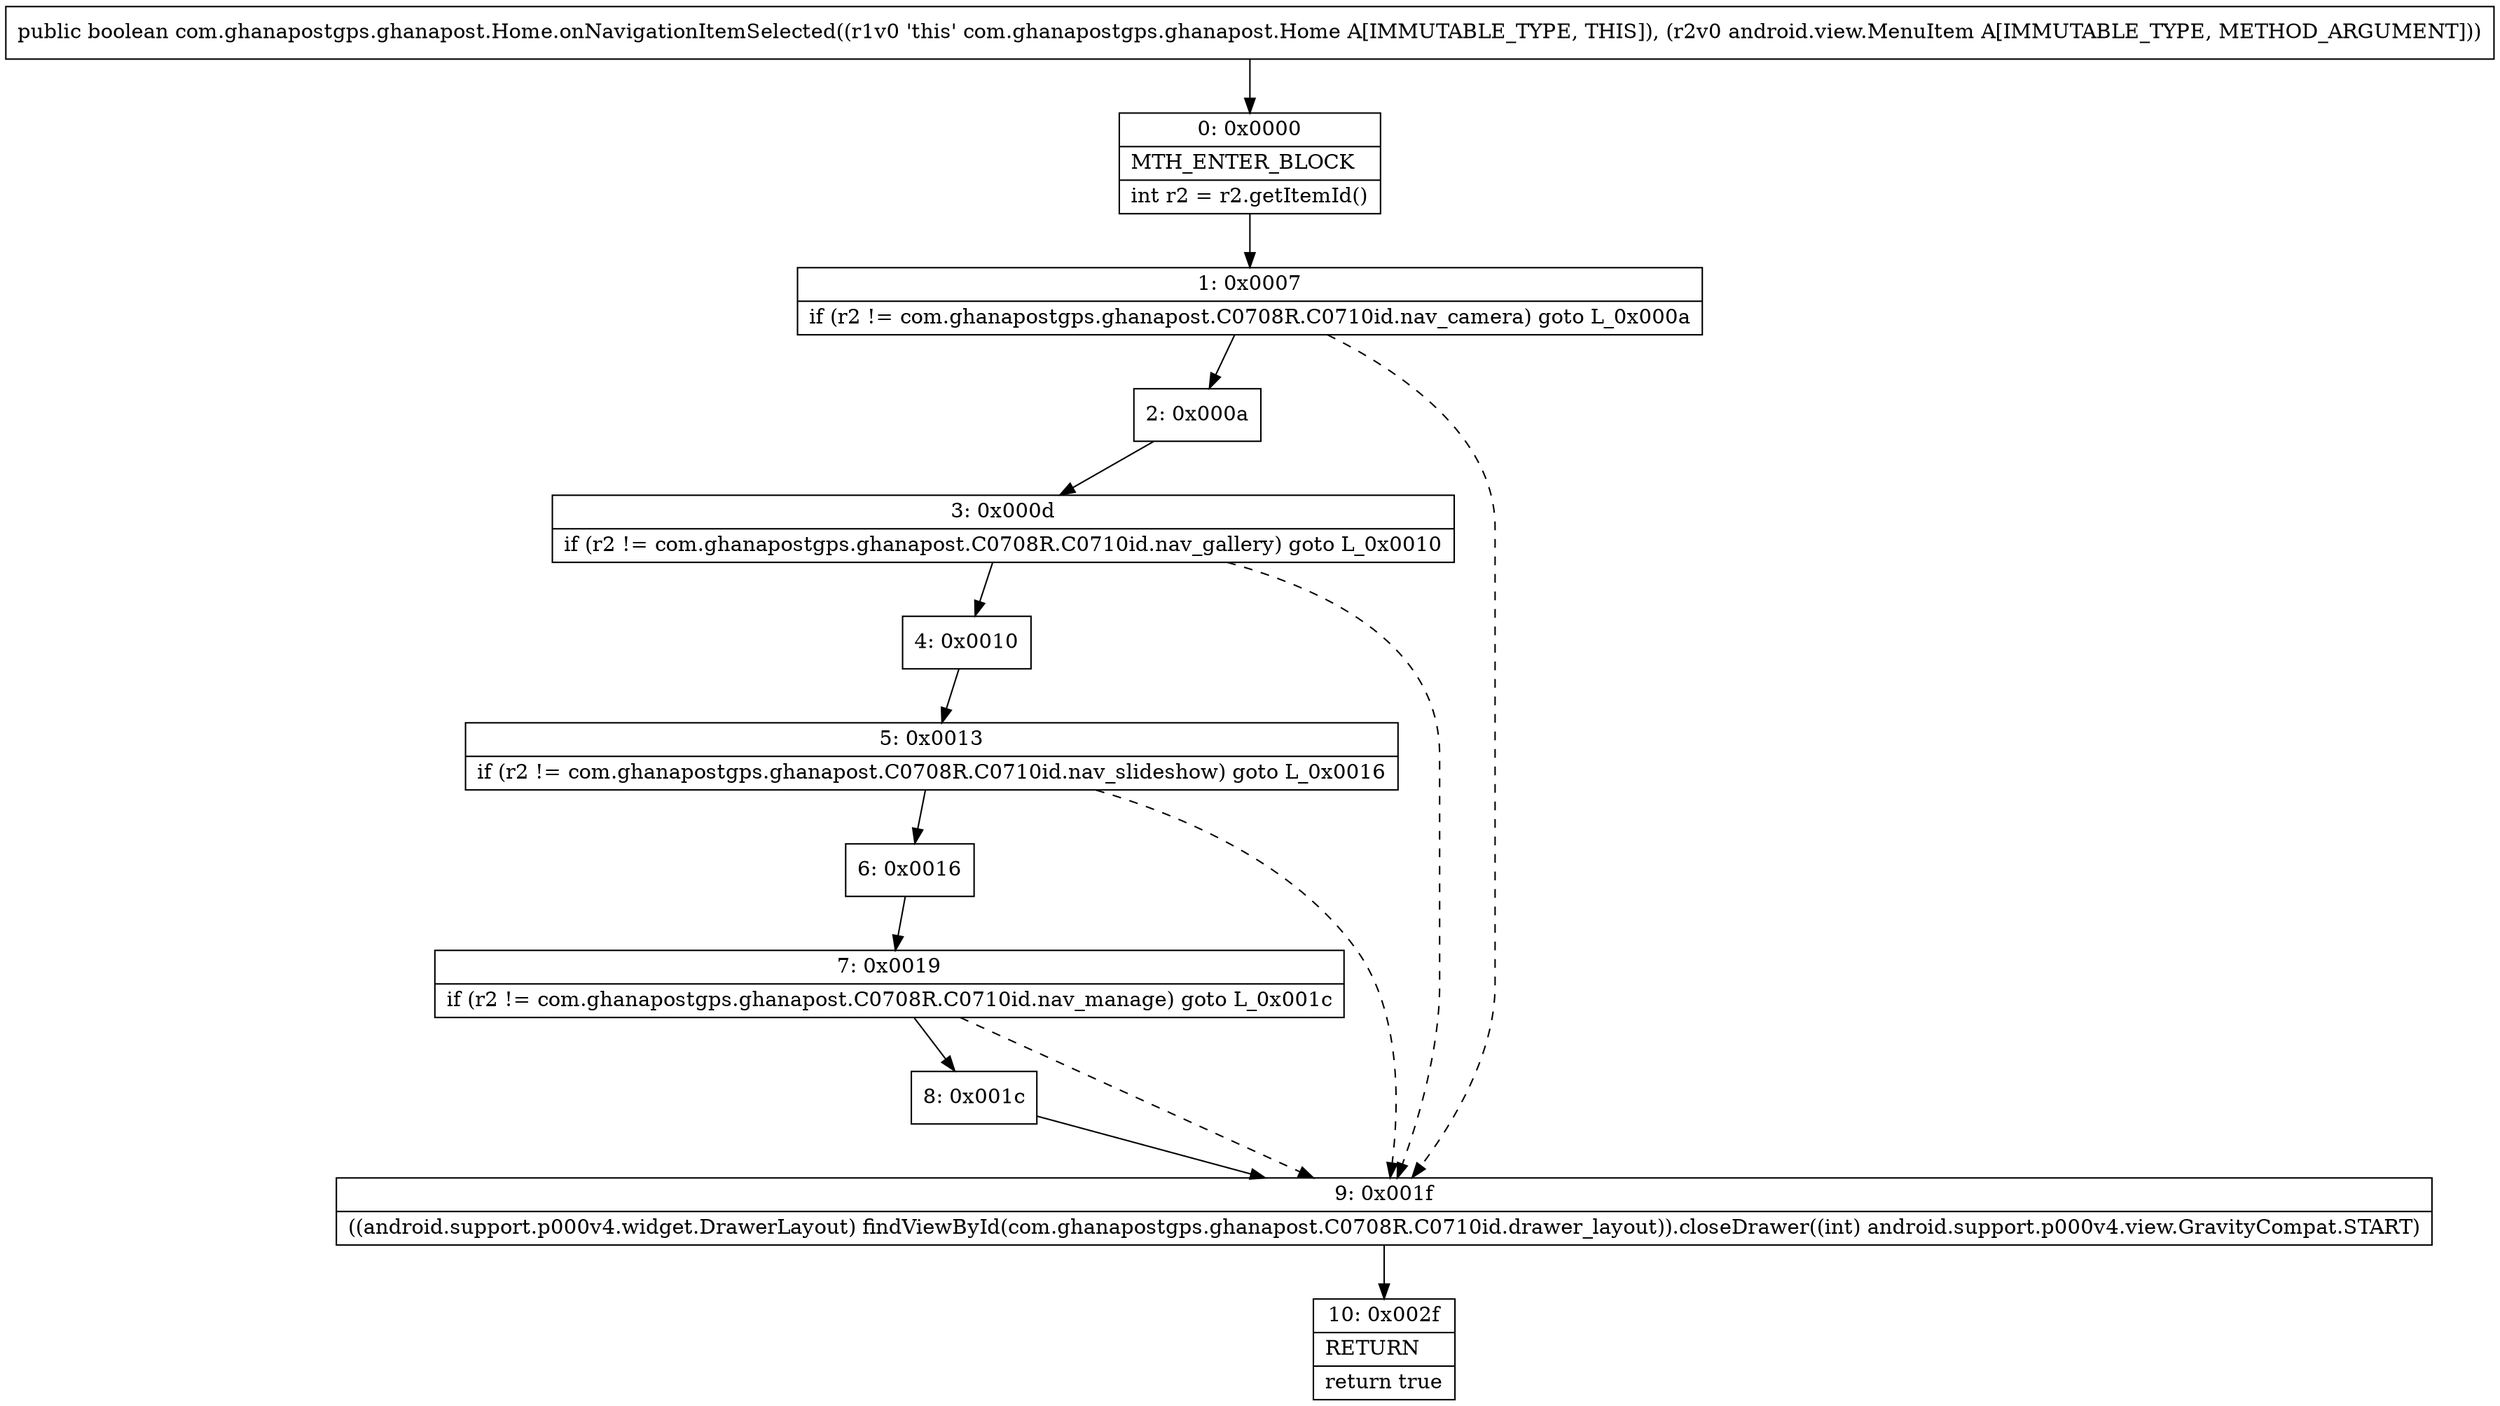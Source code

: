digraph "CFG forcom.ghanapostgps.ghanapost.Home.onNavigationItemSelected(Landroid\/view\/MenuItem;)Z" {
Node_0 [shape=record,label="{0\:\ 0x0000|MTH_ENTER_BLOCK\l|int r2 = r2.getItemId()\l}"];
Node_1 [shape=record,label="{1\:\ 0x0007|if (r2 != com.ghanapostgps.ghanapost.C0708R.C0710id.nav_camera) goto L_0x000a\l}"];
Node_2 [shape=record,label="{2\:\ 0x000a}"];
Node_3 [shape=record,label="{3\:\ 0x000d|if (r2 != com.ghanapostgps.ghanapost.C0708R.C0710id.nav_gallery) goto L_0x0010\l}"];
Node_4 [shape=record,label="{4\:\ 0x0010}"];
Node_5 [shape=record,label="{5\:\ 0x0013|if (r2 != com.ghanapostgps.ghanapost.C0708R.C0710id.nav_slideshow) goto L_0x0016\l}"];
Node_6 [shape=record,label="{6\:\ 0x0016}"];
Node_7 [shape=record,label="{7\:\ 0x0019|if (r2 != com.ghanapostgps.ghanapost.C0708R.C0710id.nav_manage) goto L_0x001c\l}"];
Node_8 [shape=record,label="{8\:\ 0x001c}"];
Node_9 [shape=record,label="{9\:\ 0x001f|((android.support.p000v4.widget.DrawerLayout) findViewById(com.ghanapostgps.ghanapost.C0708R.C0710id.drawer_layout)).closeDrawer((int) android.support.p000v4.view.GravityCompat.START)\l}"];
Node_10 [shape=record,label="{10\:\ 0x002f|RETURN\l|return true\l}"];
MethodNode[shape=record,label="{public boolean com.ghanapostgps.ghanapost.Home.onNavigationItemSelected((r1v0 'this' com.ghanapostgps.ghanapost.Home A[IMMUTABLE_TYPE, THIS]), (r2v0 android.view.MenuItem A[IMMUTABLE_TYPE, METHOD_ARGUMENT])) }"];
MethodNode -> Node_0;
Node_0 -> Node_1;
Node_1 -> Node_2;
Node_1 -> Node_9[style=dashed];
Node_2 -> Node_3;
Node_3 -> Node_4;
Node_3 -> Node_9[style=dashed];
Node_4 -> Node_5;
Node_5 -> Node_6;
Node_5 -> Node_9[style=dashed];
Node_6 -> Node_7;
Node_7 -> Node_8;
Node_7 -> Node_9[style=dashed];
Node_8 -> Node_9;
Node_9 -> Node_10;
}

